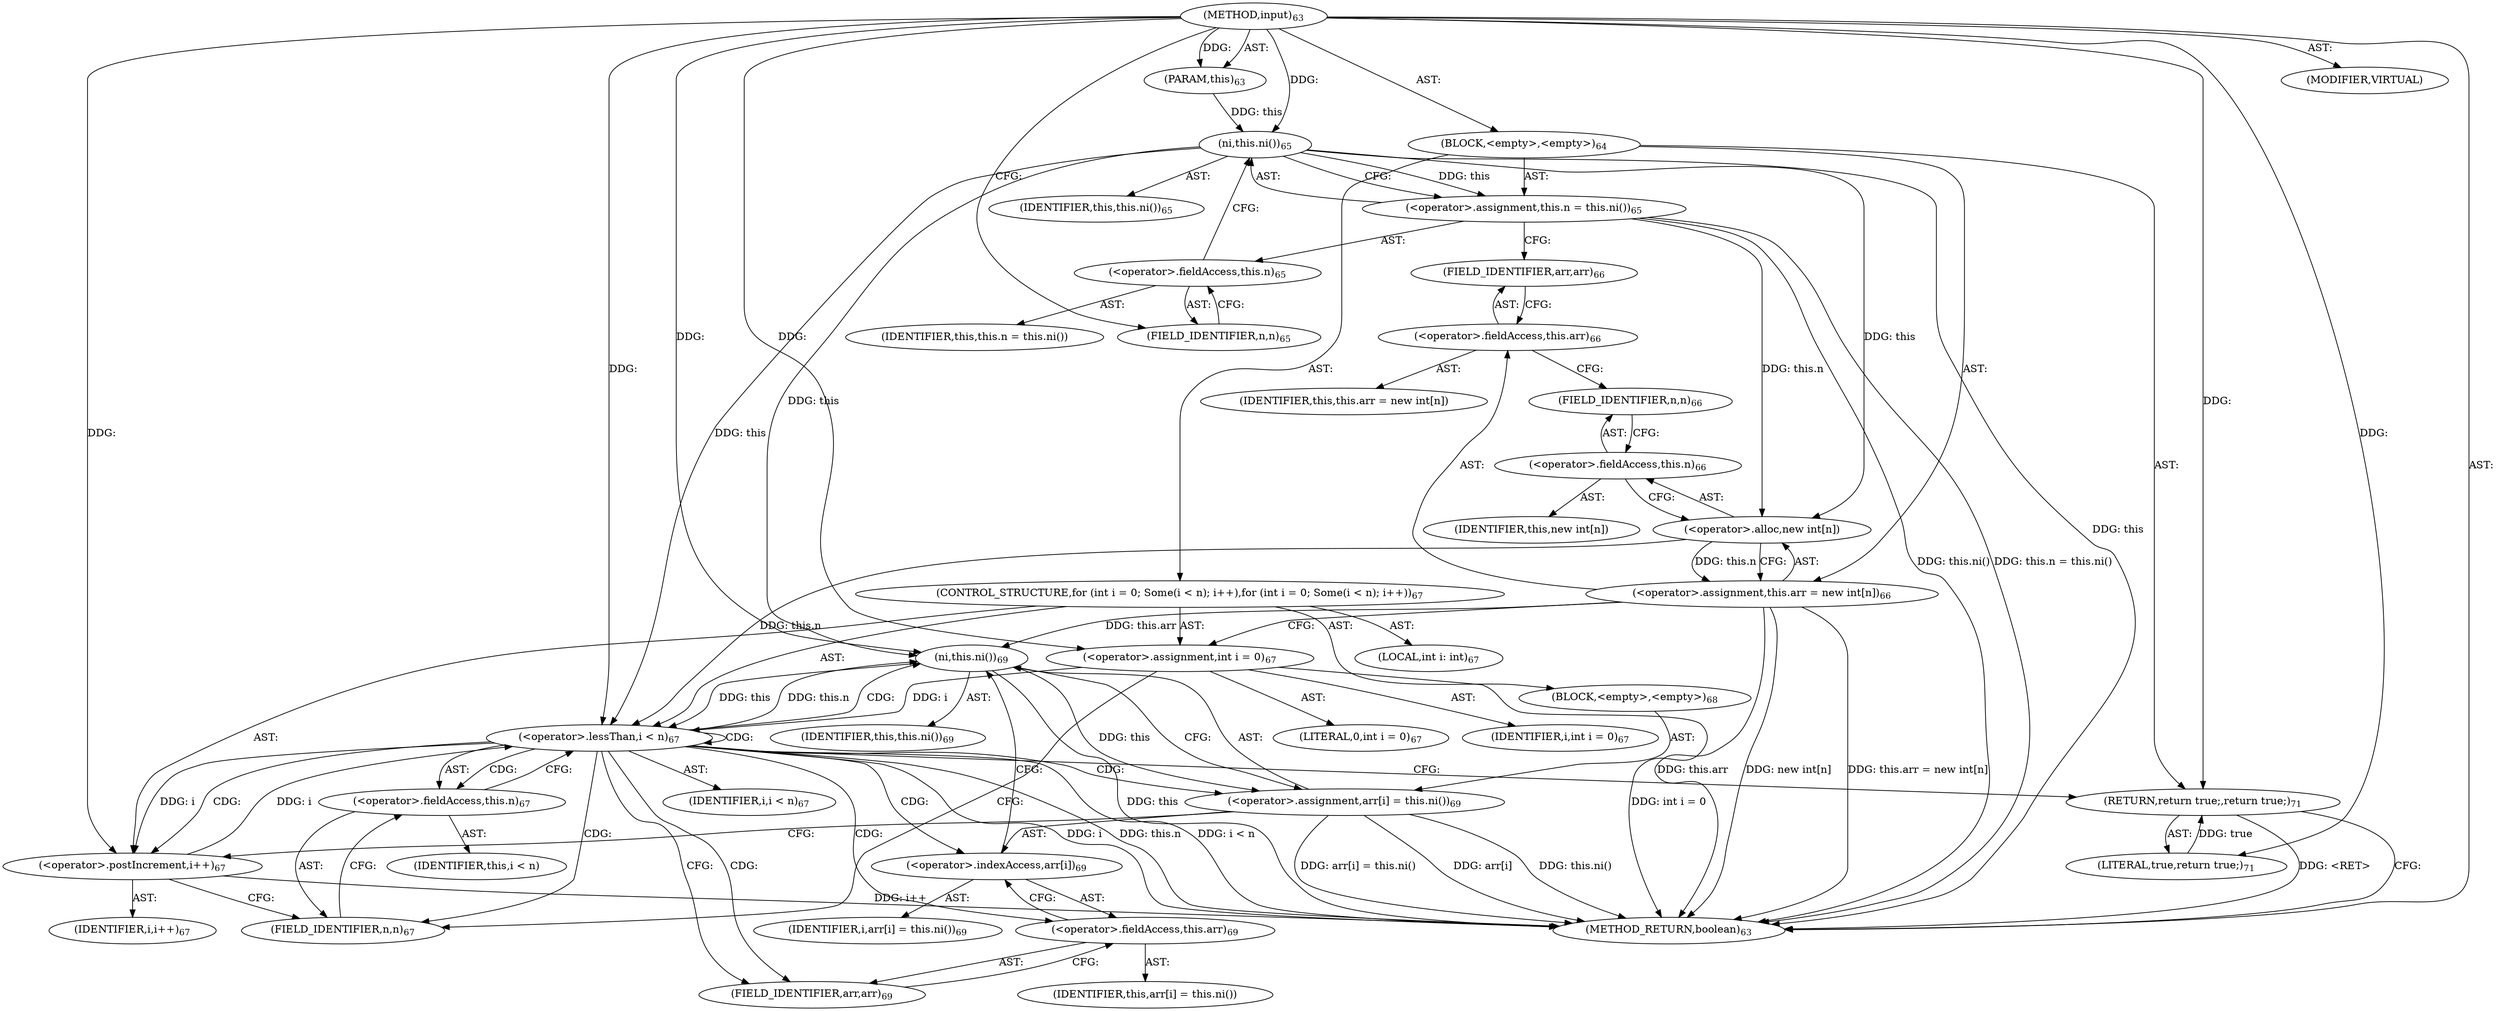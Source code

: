 digraph "input" {  
"190" [label = <(METHOD,input)<SUB>63</SUB>> ]
"9" [label = <(PARAM,this)<SUB>63</SUB>> ]
"191" [label = <(BLOCK,&lt;empty&gt;,&lt;empty&gt;)<SUB>64</SUB>> ]
"192" [label = <(&lt;operator&gt;.assignment,this.n = this.ni())<SUB>65</SUB>> ]
"193" [label = <(&lt;operator&gt;.fieldAccess,this.n)<SUB>65</SUB>> ]
"194" [label = <(IDENTIFIER,this,this.n = this.ni())> ]
"195" [label = <(FIELD_IDENTIFIER,n,n)<SUB>65</SUB>> ]
"196" [label = <(ni,this.ni())<SUB>65</SUB>> ]
"8" [label = <(IDENTIFIER,this,this.ni())<SUB>65</SUB>> ]
"197" [label = <(&lt;operator&gt;.assignment,this.arr = new int[n])<SUB>66</SUB>> ]
"198" [label = <(&lt;operator&gt;.fieldAccess,this.arr)<SUB>66</SUB>> ]
"199" [label = <(IDENTIFIER,this,this.arr = new int[n])> ]
"200" [label = <(FIELD_IDENTIFIER,arr,arr)<SUB>66</SUB>> ]
"201" [label = <(&lt;operator&gt;.alloc,new int[n])> ]
"202" [label = <(&lt;operator&gt;.fieldAccess,this.n)<SUB>66</SUB>> ]
"203" [label = <(IDENTIFIER,this,new int[n])> ]
"204" [label = <(FIELD_IDENTIFIER,n,n)<SUB>66</SUB>> ]
"205" [label = <(CONTROL_STRUCTURE,for (int i = 0; Some(i &lt; n); i++),for (int i = 0; Some(i &lt; n); i++))<SUB>67</SUB>> ]
"206" [label = <(LOCAL,int i: int)<SUB>67</SUB>> ]
"207" [label = <(&lt;operator&gt;.assignment,int i = 0)<SUB>67</SUB>> ]
"208" [label = <(IDENTIFIER,i,int i = 0)<SUB>67</SUB>> ]
"209" [label = <(LITERAL,0,int i = 0)<SUB>67</SUB>> ]
"210" [label = <(&lt;operator&gt;.lessThan,i &lt; n)<SUB>67</SUB>> ]
"211" [label = <(IDENTIFIER,i,i &lt; n)<SUB>67</SUB>> ]
"212" [label = <(&lt;operator&gt;.fieldAccess,this.n)<SUB>67</SUB>> ]
"213" [label = <(IDENTIFIER,this,i &lt; n)> ]
"214" [label = <(FIELD_IDENTIFIER,n,n)<SUB>67</SUB>> ]
"215" [label = <(&lt;operator&gt;.postIncrement,i++)<SUB>67</SUB>> ]
"216" [label = <(IDENTIFIER,i,i++)<SUB>67</SUB>> ]
"217" [label = <(BLOCK,&lt;empty&gt;,&lt;empty&gt;)<SUB>68</SUB>> ]
"218" [label = <(&lt;operator&gt;.assignment,arr[i] = this.ni())<SUB>69</SUB>> ]
"219" [label = <(&lt;operator&gt;.indexAccess,arr[i])<SUB>69</SUB>> ]
"220" [label = <(&lt;operator&gt;.fieldAccess,this.arr)<SUB>69</SUB>> ]
"221" [label = <(IDENTIFIER,this,arr[i] = this.ni())> ]
"222" [label = <(FIELD_IDENTIFIER,arr,arr)<SUB>69</SUB>> ]
"223" [label = <(IDENTIFIER,i,arr[i] = this.ni())<SUB>69</SUB>> ]
"224" [label = <(ni,this.ni())<SUB>69</SUB>> ]
"10" [label = <(IDENTIFIER,this,this.ni())<SUB>69</SUB>> ]
"225" [label = <(RETURN,return true;,return true;)<SUB>71</SUB>> ]
"226" [label = <(LITERAL,true,return true;)<SUB>71</SUB>> ]
"227" [label = <(MODIFIER,VIRTUAL)> ]
"228" [label = <(METHOD_RETURN,boolean)<SUB>63</SUB>> ]
  "190" -> "9"  [ label = "AST: "] 
  "190" -> "191"  [ label = "AST: "] 
  "190" -> "227"  [ label = "AST: "] 
  "190" -> "228"  [ label = "AST: "] 
  "191" -> "192"  [ label = "AST: "] 
  "191" -> "197"  [ label = "AST: "] 
  "191" -> "205"  [ label = "AST: "] 
  "191" -> "225"  [ label = "AST: "] 
  "192" -> "193"  [ label = "AST: "] 
  "192" -> "196"  [ label = "AST: "] 
  "193" -> "194"  [ label = "AST: "] 
  "193" -> "195"  [ label = "AST: "] 
  "196" -> "8"  [ label = "AST: "] 
  "197" -> "198"  [ label = "AST: "] 
  "197" -> "201"  [ label = "AST: "] 
  "198" -> "199"  [ label = "AST: "] 
  "198" -> "200"  [ label = "AST: "] 
  "201" -> "202"  [ label = "AST: "] 
  "202" -> "203"  [ label = "AST: "] 
  "202" -> "204"  [ label = "AST: "] 
  "205" -> "206"  [ label = "AST: "] 
  "205" -> "207"  [ label = "AST: "] 
  "205" -> "210"  [ label = "AST: "] 
  "205" -> "215"  [ label = "AST: "] 
  "205" -> "217"  [ label = "AST: "] 
  "207" -> "208"  [ label = "AST: "] 
  "207" -> "209"  [ label = "AST: "] 
  "210" -> "211"  [ label = "AST: "] 
  "210" -> "212"  [ label = "AST: "] 
  "212" -> "213"  [ label = "AST: "] 
  "212" -> "214"  [ label = "AST: "] 
  "215" -> "216"  [ label = "AST: "] 
  "217" -> "218"  [ label = "AST: "] 
  "218" -> "219"  [ label = "AST: "] 
  "218" -> "224"  [ label = "AST: "] 
  "219" -> "220"  [ label = "AST: "] 
  "219" -> "223"  [ label = "AST: "] 
  "220" -> "221"  [ label = "AST: "] 
  "220" -> "222"  [ label = "AST: "] 
  "224" -> "10"  [ label = "AST: "] 
  "225" -> "226"  [ label = "AST: "] 
  "192" -> "200"  [ label = "CFG: "] 
  "197" -> "207"  [ label = "CFG: "] 
  "225" -> "228"  [ label = "CFG: "] 
  "193" -> "196"  [ label = "CFG: "] 
  "196" -> "192"  [ label = "CFG: "] 
  "198" -> "204"  [ label = "CFG: "] 
  "201" -> "197"  [ label = "CFG: "] 
  "207" -> "214"  [ label = "CFG: "] 
  "210" -> "222"  [ label = "CFG: "] 
  "210" -> "225"  [ label = "CFG: "] 
  "215" -> "214"  [ label = "CFG: "] 
  "195" -> "193"  [ label = "CFG: "] 
  "200" -> "198"  [ label = "CFG: "] 
  "202" -> "201"  [ label = "CFG: "] 
  "212" -> "210"  [ label = "CFG: "] 
  "218" -> "215"  [ label = "CFG: "] 
  "204" -> "202"  [ label = "CFG: "] 
  "214" -> "212"  [ label = "CFG: "] 
  "219" -> "224"  [ label = "CFG: "] 
  "224" -> "218"  [ label = "CFG: "] 
  "220" -> "219"  [ label = "CFG: "] 
  "222" -> "220"  [ label = "CFG: "] 
  "190" -> "195"  [ label = "CFG: "] 
  "225" -> "228"  [ label = "DDG: &lt;RET&gt;"] 
  "196" -> "228"  [ label = "DDG: this"] 
  "192" -> "228"  [ label = "DDG: this.ni()"] 
  "192" -> "228"  [ label = "DDG: this.n = this.ni()"] 
  "197" -> "228"  [ label = "DDG: this.arr"] 
  "197" -> "228"  [ label = "DDG: new int[n]"] 
  "197" -> "228"  [ label = "DDG: this.arr = new int[n]"] 
  "207" -> "228"  [ label = "DDG: int i = 0"] 
  "210" -> "228"  [ label = "DDG: i"] 
  "210" -> "228"  [ label = "DDG: this.n"] 
  "210" -> "228"  [ label = "DDG: i &lt; n"] 
  "218" -> "228"  [ label = "DDG: arr[i]"] 
  "224" -> "228"  [ label = "DDG: this"] 
  "218" -> "228"  [ label = "DDG: this.ni()"] 
  "218" -> "228"  [ label = "DDG: arr[i] = this.ni()"] 
  "215" -> "228"  [ label = "DDG: i++"] 
  "190" -> "9"  [ label = "DDG: "] 
  "196" -> "192"  [ label = "DDG: this"] 
  "201" -> "197"  [ label = "DDG: this.n"] 
  "226" -> "225"  [ label = "DDG: true"] 
  "190" -> "225"  [ label = "DDG: "] 
  "190" -> "207"  [ label = "DDG: "] 
  "190" -> "226"  [ label = "DDG: "] 
  "9" -> "196"  [ label = "DDG: this"] 
  "190" -> "196"  [ label = "DDG: "] 
  "192" -> "201"  [ label = "DDG: this.n"] 
  "196" -> "201"  [ label = "DDG: this"] 
  "207" -> "210"  [ label = "DDG: i"] 
  "215" -> "210"  [ label = "DDG: i"] 
  "190" -> "210"  [ label = "DDG: "] 
  "196" -> "210"  [ label = "DDG: this"] 
  "201" -> "210"  [ label = "DDG: this.n"] 
  "224" -> "210"  [ label = "DDG: this"] 
  "210" -> "215"  [ label = "DDG: i"] 
  "190" -> "215"  [ label = "DDG: "] 
  "224" -> "218"  [ label = "DDG: this"] 
  "196" -> "224"  [ label = "DDG: this"] 
  "197" -> "224"  [ label = "DDG: this.arr"] 
  "210" -> "224"  [ label = "DDG: this.n"] 
  "190" -> "224"  [ label = "DDG: "] 
  "210" -> "214"  [ label = "CDG: "] 
  "210" -> "220"  [ label = "CDG: "] 
  "210" -> "224"  [ label = "CDG: "] 
  "210" -> "215"  [ label = "CDG: "] 
  "210" -> "210"  [ label = "CDG: "] 
  "210" -> "222"  [ label = "CDG: "] 
  "210" -> "218"  [ label = "CDG: "] 
  "210" -> "219"  [ label = "CDG: "] 
  "210" -> "212"  [ label = "CDG: "] 
}
